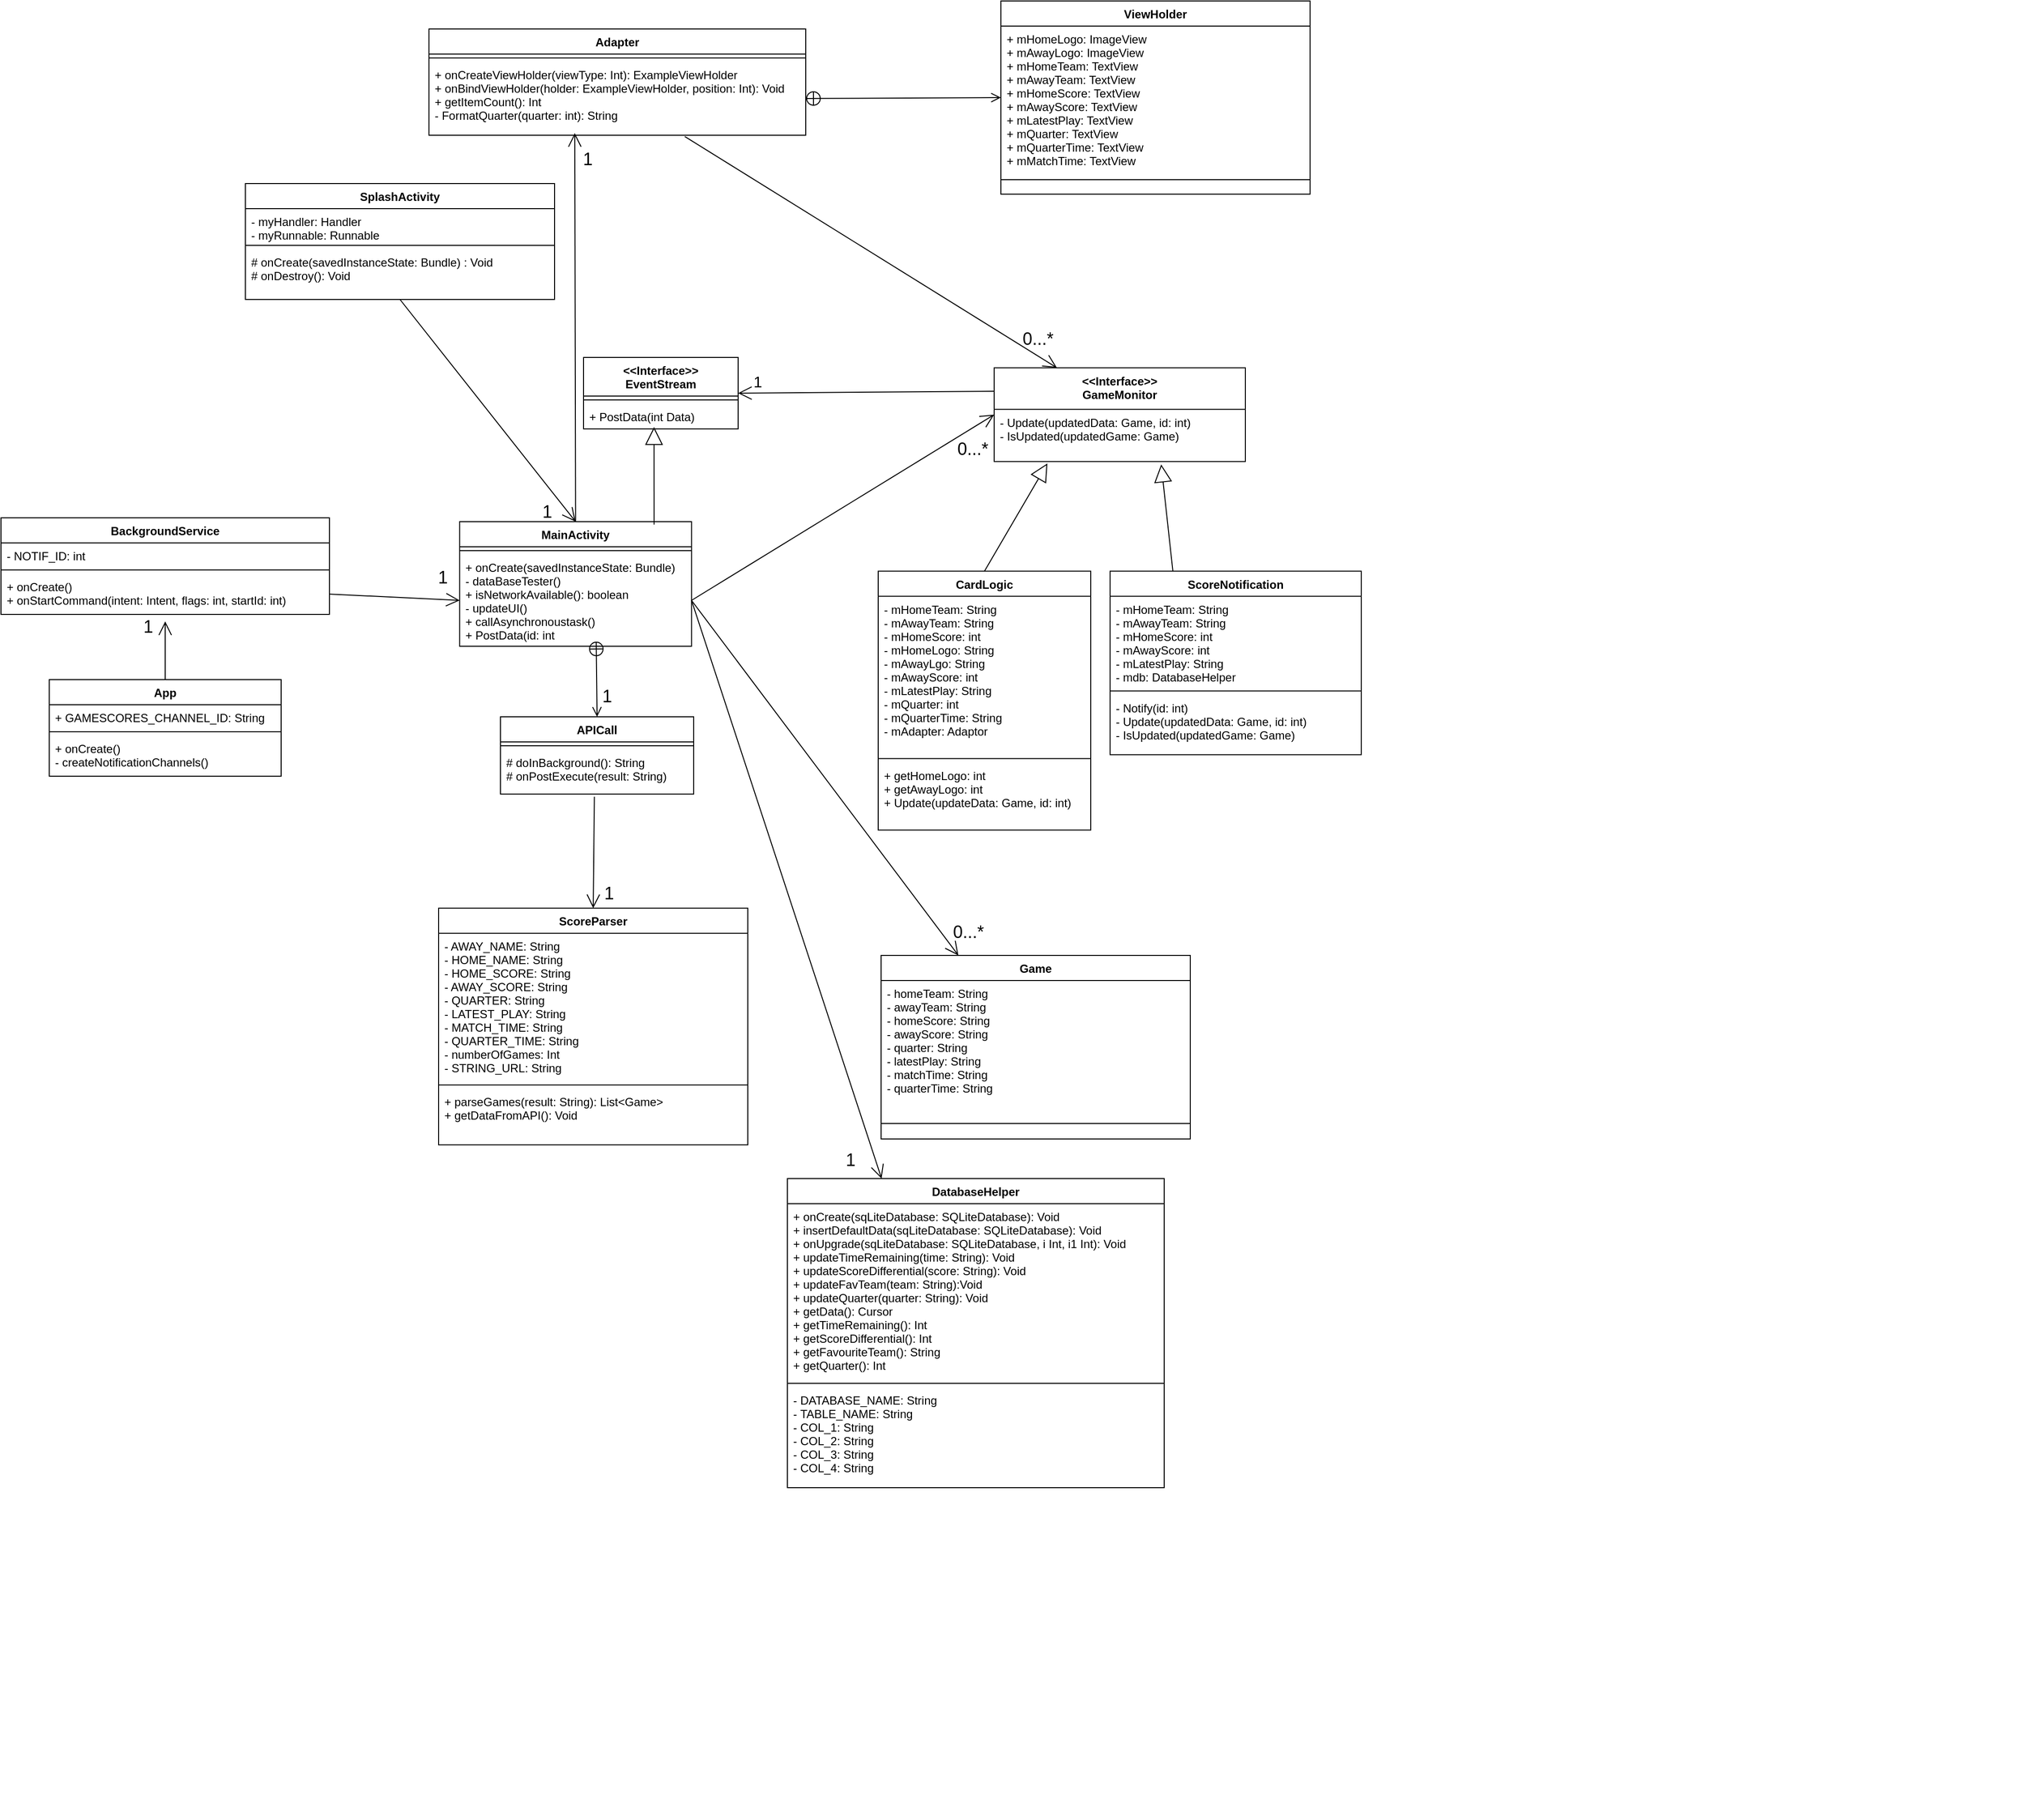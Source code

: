 <mxfile version="12.8.5" type="github">
  <diagram id="UFNA505NZZ54J7_U2GtA" name="Page-1">
    <mxGraphModel dx="2272" dy="1904" grid="0" gridSize="10" guides="1" tooltips="1" connect="1" arrows="1" fold="1" page="1" pageScale="1" pageWidth="850" pageHeight="1100" math="0" shadow="0">
      <root>
        <mxCell id="0" />
        <mxCell id="1" parent="0" />
        <mxCell id="WGG4HVokIeoPWF8pcOGC-1" value="ScoreNotification" style="swimlane;fontStyle=1;align=center;verticalAlign=top;childLayout=stackLayout;horizontal=1;startSize=26;horizontalStack=0;resizeParent=1;resizeParentMax=0;resizeLast=0;collapsible=1;marginBottom=0;" parent="1" vertex="1">
          <mxGeometry x="915" y="-498.75" width="260" height="190" as="geometry">
            <mxRectangle x="425" y="180" width="130" height="26" as="alternateBounds" />
          </mxGeometry>
        </mxCell>
        <object label="- mHomeTeam: String&#xa;- mAwayTeam: String&#xa;- mHomeScore: int&#xa;- mAwayScore: int&#xa;- mLatestPlay: String&#xa;- mdb: DatabaseHelper" mAwayTeam="String" id="WGG4HVokIeoPWF8pcOGC-19">
          <mxCell style="text;strokeColor=none;fillColor=none;align=left;verticalAlign=top;spacingLeft=4;spacingRight=4;overflow=hidden;rotatable=0;points=[[0,0.5],[1,0.5]];portConstraint=eastwest;" parent="WGG4HVokIeoPWF8pcOGC-1" vertex="1">
            <mxGeometry y="26" width="260" height="94" as="geometry" />
          </mxCell>
        </object>
        <mxCell id="WGG4HVokIeoPWF8pcOGC-3" value="" style="line;strokeWidth=1;fillColor=none;align=left;verticalAlign=middle;spacingTop=-1;spacingLeft=3;spacingRight=3;rotatable=0;labelPosition=right;points=[];portConstraint=eastwest;" parent="WGG4HVokIeoPWF8pcOGC-1" vertex="1">
          <mxGeometry y="120" width="260" height="8" as="geometry" />
        </mxCell>
        <mxCell id="WGG4HVokIeoPWF8pcOGC-4" value="- Notify(id: int)&#xa;- Update(updatedData: Game, id: int)&#xa;- IsUpdated(updatedGame: Game)" style="text;strokeColor=none;fillColor=none;align=left;verticalAlign=top;spacingLeft=4;spacingRight=4;overflow=hidden;rotatable=0;points=[[0,0.5],[1,0.5]];portConstraint=eastwest;" parent="WGG4HVokIeoPWF8pcOGC-1" vertex="1">
          <mxGeometry y="128" width="260" height="62" as="geometry" />
        </mxCell>
        <mxCell id="WGG4HVokIeoPWF8pcOGC-9" value="&lt;&lt;Interface&gt;&gt;&#xa;GameMonitor" style="swimlane;fontStyle=1;align=center;verticalAlign=top;childLayout=stackLayout;horizontal=1;startSize=43;horizontalStack=0;resizeParent=1;resizeParentMax=0;resizeLast=0;collapsible=1;marginBottom=0;" parent="1" vertex="1">
          <mxGeometry x="795" y="-709.25" width="260" height="97" as="geometry" />
        </mxCell>
        <mxCell id="WGG4HVokIeoPWF8pcOGC-12" value="- Update(updatedData: Game, id: int)&#xa;- IsUpdated(updatedGame: Game)" style="text;strokeColor=none;fillColor=none;align=left;verticalAlign=top;spacingLeft=4;spacingRight=4;overflow=hidden;rotatable=0;points=[[0,0.5],[1,0.5]];portConstraint=eastwest;" parent="WGG4HVokIeoPWF8pcOGC-9" vertex="1">
          <mxGeometry y="43" width="260" height="54" as="geometry" />
        </mxCell>
        <mxCell id="WGG4HVokIeoPWF8pcOGC-14" value="CardLogic" style="swimlane;fontStyle=1;align=center;verticalAlign=top;childLayout=stackLayout;horizontal=1;startSize=26;horizontalStack=0;resizeParent=1;resizeParentMax=0;resizeLast=0;collapsible=1;marginBottom=0;" parent="1" vertex="1">
          <mxGeometry x="675" y="-498.75" width="220" height="268" as="geometry" />
        </mxCell>
        <object label="- mHomeTeam: String&#xa;- mAwayTeam: String&#xa;- mHomeScore: int&#xa;- mHomeLogo: String&#xa;- mAwayLgo: String&#xa;- mAwayScore: int&#xa;- mLatestPlay: String&#xa;- mQuarter: int&#xa;- mQuarterTime: String&#xa;- mAdapter: Adaptor" mAwayTeam="String" id="WGG4HVokIeoPWF8pcOGC-2">
          <mxCell style="text;strokeColor=none;fillColor=none;align=left;verticalAlign=top;spacingLeft=4;spacingRight=4;overflow=hidden;rotatable=0;points=[[0,0.5],[1,0.5]];portConstraint=eastwest;" parent="WGG4HVokIeoPWF8pcOGC-14" vertex="1">
            <mxGeometry y="26" width="220" height="164" as="geometry" />
          </mxCell>
        </object>
        <mxCell id="WGG4HVokIeoPWF8pcOGC-16" value="" style="line;strokeWidth=1;fillColor=none;align=left;verticalAlign=middle;spacingTop=-1;spacingLeft=3;spacingRight=3;rotatable=0;labelPosition=right;points=[];portConstraint=eastwest;" parent="WGG4HVokIeoPWF8pcOGC-14" vertex="1">
          <mxGeometry y="190" width="220" height="8" as="geometry" />
        </mxCell>
        <mxCell id="WGG4HVokIeoPWF8pcOGC-17" value="+ getHomeLogo: int&#xa;+ getAwayLogo: int&#xa;+ Update(updateData: Game, id: int)" style="text;strokeColor=none;fillColor=none;align=left;verticalAlign=top;spacingLeft=4;spacingRight=4;overflow=hidden;rotatable=0;points=[[0,0.5],[1,0.5]];portConstraint=eastwest;" parent="WGG4HVokIeoPWF8pcOGC-14" vertex="1">
          <mxGeometry y="198" width="220" height="70" as="geometry" />
        </mxCell>
        <mxCell id="WGG4HVokIeoPWF8pcOGC-20" value="App" style="swimlane;fontStyle=1;align=center;verticalAlign=top;childLayout=stackLayout;horizontal=1;startSize=26;horizontalStack=0;resizeParent=1;resizeParentMax=0;resizeLast=0;collapsible=1;marginBottom=0;" parent="1" vertex="1">
          <mxGeometry x="-183" y="-386.5" width="240" height="100" as="geometry" />
        </mxCell>
        <mxCell id="WGG4HVokIeoPWF8pcOGC-21" value="+ GAMESCORES_CHANNEL_ID: String" style="text;strokeColor=none;fillColor=none;align=left;verticalAlign=top;spacingLeft=4;spacingRight=4;overflow=hidden;rotatable=0;points=[[0,0.5],[1,0.5]];portConstraint=eastwest;" parent="WGG4HVokIeoPWF8pcOGC-20" vertex="1">
          <mxGeometry y="26" width="240" height="24" as="geometry" />
        </mxCell>
        <mxCell id="WGG4HVokIeoPWF8pcOGC-22" value="" style="line;strokeWidth=1;fillColor=none;align=left;verticalAlign=middle;spacingTop=-1;spacingLeft=3;spacingRight=3;rotatable=0;labelPosition=right;points=[];portConstraint=eastwest;" parent="WGG4HVokIeoPWF8pcOGC-20" vertex="1">
          <mxGeometry y="50" width="240" height="8" as="geometry" />
        </mxCell>
        <mxCell id="WGG4HVokIeoPWF8pcOGC-23" value="+ onCreate()&#xa;- createNotificationChannels()" style="text;strokeColor=none;fillColor=none;align=left;verticalAlign=top;spacingLeft=4;spacingRight=4;overflow=hidden;rotatable=0;points=[[0,0.5],[1,0.5]];portConstraint=eastwest;" parent="WGG4HVokIeoPWF8pcOGC-20" vertex="1">
          <mxGeometry y="58" width="240" height="42" as="geometry" />
        </mxCell>
        <mxCell id="WGG4HVokIeoPWF8pcOGC-24" value="BackgroundService" style="swimlane;fontStyle=1;align=center;verticalAlign=top;childLayout=stackLayout;horizontal=1;startSize=26;horizontalStack=0;resizeParent=1;resizeParentMax=0;resizeLast=0;collapsible=1;marginBottom=0;" parent="1" vertex="1">
          <mxGeometry x="-233" y="-554" width="340" height="100" as="geometry" />
        </mxCell>
        <mxCell id="WGG4HVokIeoPWF8pcOGC-25" value="- NOTIF_ID: int" style="text;strokeColor=none;fillColor=none;align=left;verticalAlign=top;spacingLeft=4;spacingRight=4;overflow=hidden;rotatable=0;points=[[0,0.5],[1,0.5]];portConstraint=eastwest;" parent="WGG4HVokIeoPWF8pcOGC-24" vertex="1">
          <mxGeometry y="26" width="340" height="24" as="geometry" />
        </mxCell>
        <mxCell id="WGG4HVokIeoPWF8pcOGC-26" value="" style="line;strokeWidth=1;fillColor=none;align=left;verticalAlign=middle;spacingTop=-1;spacingLeft=3;spacingRight=3;rotatable=0;labelPosition=right;points=[];portConstraint=eastwest;" parent="WGG4HVokIeoPWF8pcOGC-24" vertex="1">
          <mxGeometry y="50" width="340" height="8" as="geometry" />
        </mxCell>
        <mxCell id="WGG4HVokIeoPWF8pcOGC-27" value="+ onCreate()&#xa;+ onStartCommand(intent: Intent, flags: int, startId: int)" style="text;strokeColor=none;fillColor=none;align=left;verticalAlign=top;spacingLeft=4;spacingRight=4;overflow=hidden;rotatable=0;points=[[0,0.5],[1,0.5]];portConstraint=eastwest;" parent="WGG4HVokIeoPWF8pcOGC-24" vertex="1">
          <mxGeometry y="58" width="340" height="42" as="geometry" />
        </mxCell>
        <mxCell id="X0afUVVYYzV2fYzfAa5M-1" value="MainActivity" style="swimlane;fontStyle=1;align=center;verticalAlign=top;childLayout=stackLayout;horizontal=1;startSize=26;horizontalStack=0;resizeParent=1;resizeParentMax=0;resizeLast=0;collapsible=1;marginBottom=0;" parent="1" vertex="1">
          <mxGeometry x="241.77" y="-550" width="240" height="129" as="geometry" />
        </mxCell>
        <mxCell id="X0afUVVYYzV2fYzfAa5M-3" value="" style="line;strokeWidth=1;fillColor=none;align=left;verticalAlign=middle;spacingTop=-1;spacingLeft=3;spacingRight=3;rotatable=0;labelPosition=right;points=[];portConstraint=eastwest;" parent="X0afUVVYYzV2fYzfAa5M-1" vertex="1">
          <mxGeometry y="26" width="240" height="8" as="geometry" />
        </mxCell>
        <mxCell id="X0afUVVYYzV2fYzfAa5M-4" value="+ onCreate(savedInstanceState: Bundle)&#xa;- dataBaseTester()&#xa;+ isNetworkAvailable(): boolean&#xa;- updateUI()&#xa;+ callAsynchronoustask()&#xa;+ PostData(id: int&#xa;&#xa;&#xa;&#xa;" style="text;strokeColor=none;fillColor=none;align=left;verticalAlign=top;spacingLeft=4;spacingRight=4;overflow=hidden;rotatable=0;points=[[0,0.5],[1,0.5]];portConstraint=eastwest;" parent="X0afUVVYYzV2fYzfAa5M-1" vertex="1">
          <mxGeometry y="34" width="240" height="95" as="geometry" />
        </mxCell>
        <mxCell id="X0afUVVYYzV2fYzfAa5M-5" value="APICall" style="swimlane;fontStyle=1;align=center;verticalAlign=top;childLayout=stackLayout;horizontal=1;startSize=26;horizontalStack=0;resizeParent=1;resizeParentMax=0;resizeLast=0;collapsible=1;marginBottom=0;" parent="1" vertex="1">
          <mxGeometry x="284" y="-348" width="200" height="80" as="geometry" />
        </mxCell>
        <mxCell id="X0afUVVYYzV2fYzfAa5M-7" value="" style="line;strokeWidth=1;fillColor=none;align=left;verticalAlign=middle;spacingTop=-1;spacingLeft=3;spacingRight=3;rotatable=0;labelPosition=right;points=[];portConstraint=eastwest;" parent="X0afUVVYYzV2fYzfAa5M-5" vertex="1">
          <mxGeometry y="26" width="200" height="8" as="geometry" />
        </mxCell>
        <mxCell id="X0afUVVYYzV2fYzfAa5M-8" value="# doInBackground(): String&#xa;# onPostExecute(result: String)" style="text;strokeColor=none;fillColor=none;align=left;verticalAlign=top;spacingLeft=4;spacingRight=4;overflow=hidden;rotatable=0;points=[[0,0.5],[1,0.5]];portConstraint=eastwest;" parent="X0afUVVYYzV2fYzfAa5M-5" vertex="1">
          <mxGeometry y="34" width="200" height="46" as="geometry" />
        </mxCell>
        <mxCell id="X0afUVVYYzV2fYzfAa5M-14" value="" style="endArrow=block;endSize=16;endFill=0;html=1;entryX=0.212;entryY=1.037;entryDx=0;entryDy=0;entryPerimeter=0;exitX=0.5;exitY=0;exitDx=0;exitDy=0;" parent="1" source="WGG4HVokIeoPWF8pcOGC-14" target="WGG4HVokIeoPWF8pcOGC-12" edge="1">
          <mxGeometry width="160" relative="1" as="geometry">
            <mxPoint x="615" y="-508.75" as="sourcePoint" />
            <mxPoint x="725" y="-578.75" as="targetPoint" />
          </mxGeometry>
        </mxCell>
        <mxCell id="X0afUVVYYzV2fYzfAa5M-15" value="" style="endArrow=block;endSize=16;endFill=0;html=1;exitX=0.25;exitY=0;exitDx=0;exitDy=0;entryX=0.665;entryY=1.056;entryDx=0;entryDy=0;entryPerimeter=0;" parent="1" source="WGG4HVokIeoPWF8pcOGC-1" target="WGG4HVokIeoPWF8pcOGC-12" edge="1">
          <mxGeometry width="160" relative="1" as="geometry">
            <mxPoint x="565" y="-578.75" as="sourcePoint" />
            <mxPoint x="725" y="-578.75" as="targetPoint" />
          </mxGeometry>
        </mxCell>
        <mxCell id="X0afUVVYYzV2fYzfAa5M-17" value="" style="endArrow=open;startArrow=circlePlus;endFill=0;startFill=0;endSize=8;html=1;exitX=0.589;exitY=0.945;exitDx=0;exitDy=0;entryX=0.5;entryY=0;entryDx=0;entryDy=0;exitPerimeter=0;" parent="1" source="X0afUVVYYzV2fYzfAa5M-4" target="X0afUVVYYzV2fYzfAa5M-5" edge="1">
          <mxGeometry width="160" relative="1" as="geometry">
            <mxPoint x="380" y="240" as="sourcePoint" />
            <mxPoint x="540" y="240" as="targetPoint" />
          </mxGeometry>
        </mxCell>
        <mxCell id="X0afUVVYYzV2fYzfAa5M-48" value="&lt;font style=&quot;font-size: 18px&quot;&gt;1&lt;/font&gt;" style="text;html=1;align=center;verticalAlign=middle;resizable=0;points=[];labelBackgroundColor=#ffffff;" parent="X0afUVVYYzV2fYzfAa5M-17" vertex="1" connectable="0">
          <mxGeometry x="0.939" y="12" relative="1" as="geometry">
            <mxPoint x="-171.97" y="-142.15" as="offset" />
          </mxGeometry>
        </mxCell>
        <mxCell id="X0afUVVYYzV2fYzfAa5M-20" value="" style="endArrow=open;endFill=1;endSize=12;html=1;exitX=1;exitY=0.5;exitDx=0;exitDy=0;entryX=0;entryY=0.5;entryDx=0;entryDy=0;" parent="1" source="X0afUVVYYzV2fYzfAa5M-4" target="WGG4HVokIeoPWF8pcOGC-9" edge="1">
          <mxGeometry width="160" relative="1" as="geometry">
            <mxPoint x="380" y="240" as="sourcePoint" />
            <mxPoint x="540" y="240" as="targetPoint" />
          </mxGeometry>
        </mxCell>
        <mxCell id="X0afUVVYYzV2fYzfAa5M-23" value="" style="endArrow=open;endFill=1;endSize=12;html=1;exitX=0.5;exitY=0;exitDx=0;exitDy=0;entryX=0.5;entryY=1.174;entryDx=0;entryDy=0;entryPerimeter=0;" parent="1" source="WGG4HVokIeoPWF8pcOGC-20" target="WGG4HVokIeoPWF8pcOGC-27" edge="1">
          <mxGeometry width="160" relative="1" as="geometry">
            <mxPoint x="117" y="-114" as="sourcePoint" />
            <mxPoint x="-133" y="-424" as="targetPoint" />
          </mxGeometry>
        </mxCell>
        <mxCell id="X0afUVVYYzV2fYzfAa5M-24" value="ScoreParser" style="swimlane;fontStyle=1;align=center;verticalAlign=top;childLayout=stackLayout;horizontal=1;startSize=26;horizontalStack=0;resizeParent=1;resizeLast=0;collapsible=1;marginBottom=0;rounded=0;shadow=0;strokeWidth=1;" parent="1" vertex="1">
          <mxGeometry x="220" y="-149.92" width="320" height="245" as="geometry">
            <mxRectangle x="220" y="160" width="160" height="26" as="alternateBounds" />
          </mxGeometry>
        </mxCell>
        <mxCell id="X0afUVVYYzV2fYzfAa5M-25" value="- AWAY_NAME: String&#xa;- HOME_NAME: String&#xa;- HOME_SCORE: String&#xa;- AWAY_SCORE: String&#xa;- QUARTER: String&#xa;- LATEST_PLAY: String&#xa;- MATCH_TIME: String&#xa;- QUARTER_TIME: String&#xa;- numberOfGames: Int&#xa;- STRING_URL: String&#xa;&#xa;&#xa;&#xa;" style="text;align=left;verticalAlign=top;spacingLeft=4;spacingRight=4;overflow=hidden;rotatable=0;points=[[0,0.5],[1,0.5]];portConstraint=eastwest;rounded=0;shadow=0;html=0;" parent="X0afUVVYYzV2fYzfAa5M-24" vertex="1">
          <mxGeometry y="26" width="320" height="153" as="geometry" />
        </mxCell>
        <mxCell id="X0afUVVYYzV2fYzfAa5M-26" value="" style="line;html=1;strokeWidth=1;align=left;verticalAlign=middle;spacingTop=-1;spacingLeft=3;spacingRight=3;rotatable=0;labelPosition=right;points=[];portConstraint=eastwest;" parent="X0afUVVYYzV2fYzfAa5M-24" vertex="1">
          <mxGeometry y="179" width="320" height="8" as="geometry" />
        </mxCell>
        <mxCell id="X0afUVVYYzV2fYzfAa5M-27" value="+ parseGames(result: String): List&lt;Game&gt;&#xa;+ getDataFromAPI(): Void&#xa;" style="text;align=left;verticalAlign=top;spacingLeft=4;spacingRight=4;overflow=hidden;rotatable=0;points=[[0,0.5],[1,0.5]];portConstraint=eastwest;" parent="X0afUVVYYzV2fYzfAa5M-24" vertex="1">
          <mxGeometry y="187" width="320" height="58" as="geometry" />
        </mxCell>
        <mxCell id="X0afUVVYYzV2fYzfAa5M-28" value="DatabaseHelper&#xa;" style="swimlane;fontStyle=1;align=center;verticalAlign=top;childLayout=stackLayout;horizontal=1;startSize=26;horizontalStack=0;resizeParent=1;resizeLast=0;collapsible=1;marginBottom=0;rounded=0;shadow=0;strokeWidth=1;" parent="1" vertex="1">
          <mxGeometry x="581" y="130" width="390" height="320" as="geometry">
            <mxRectangle x="220" y="160" width="160" height="26" as="alternateBounds" />
          </mxGeometry>
        </mxCell>
        <mxCell id="X0afUVVYYzV2fYzfAa5M-31" value="+ onCreate(sqLiteDatabase: SQLiteDatabase): Void&#xa;+ insertDefaultData(sqLiteDatabase: SQLiteDatabase): Void&#xa;+ onUpgrade(sqLiteDatabase: SQLiteDatabase, i Int, i1 Int): Void&#xa;+ updateTimeRemaining(time: String): Void&#xa;+ updateScoreDifferential(score: String): Void&#xa;+ updateFavTeam(team: String):Void&#xa;+ updateQuarter(quarter: String): Void&#xa;+ getData(): Cursor&#xa;+ getTimeRemaining(): Int&#xa;+ getScoreDifferential(): Int&#xa;+ getFavouriteTeam(): String&#xa;+ getQuarter(): Int&#xa;&#xa;&#xa;" style="text;align=left;verticalAlign=top;spacingLeft=4;spacingRight=4;overflow=hidden;rotatable=0;points=[[0,0.5],[1,0.5]];portConstraint=eastwest;" parent="X0afUVVYYzV2fYzfAa5M-28" vertex="1">
          <mxGeometry y="26" width="390" height="182" as="geometry" />
        </mxCell>
        <mxCell id="X0afUVVYYzV2fYzfAa5M-30" value="" style="line;html=1;strokeWidth=1;align=left;verticalAlign=middle;spacingTop=-1;spacingLeft=3;spacingRight=3;rotatable=0;labelPosition=right;points=[];portConstraint=eastwest;" parent="X0afUVVYYzV2fYzfAa5M-28" vertex="1">
          <mxGeometry y="208" width="390" height="8" as="geometry" />
        </mxCell>
        <mxCell id="X0afUVVYYzV2fYzfAa5M-29" value="- DATABASE_NAME: String&#xa;- TABLE_NAME: String&#xa;- COL_1: String&#xa;- COL_2: String&#xa;- COL_3: String&#xa;- COL_4: String&#xa;&#xa;&#xa;&#xa;" style="text;align=left;verticalAlign=top;spacingLeft=4;spacingRight=4;overflow=hidden;rotatable=0;points=[[0,0.5],[1,0.5]];portConstraint=eastwest;rounded=0;shadow=0;html=0;" parent="X0afUVVYYzV2fYzfAa5M-28" vertex="1">
          <mxGeometry y="216" width="390" height="104" as="geometry" />
        </mxCell>
        <mxCell id="X0afUVVYYzV2fYzfAa5M-32" value="Game" style="swimlane;fontStyle=1;align=center;verticalAlign=top;childLayout=stackLayout;horizontal=1;startSize=26;horizontalStack=0;resizeParent=1;resizeLast=0;collapsible=1;marginBottom=0;rounded=0;shadow=0;strokeWidth=1;" parent="1" vertex="1">
          <mxGeometry x="678" y="-101" width="320" height="190" as="geometry">
            <mxRectangle x="220" y="160" width="160" height="26" as="alternateBounds" />
          </mxGeometry>
        </mxCell>
        <mxCell id="X0afUVVYYzV2fYzfAa5M-33" value="- homeTeam: String&#xa;- awayTeam: String&#xa;- homeScore: String&#xa;- awayScore: String&#xa;- quarter: String&#xa;- latestPlay: String&#xa;- matchTime: String&#xa;- quarterTime: String&#xa;&#xa;&#xa;&#xa;" style="text;align=left;verticalAlign=top;spacingLeft=4;spacingRight=4;overflow=hidden;rotatable=0;points=[[0,0.5],[1,0.5]];portConstraint=eastwest;rounded=0;shadow=0;html=0;" parent="X0afUVVYYzV2fYzfAa5M-32" vertex="1">
          <mxGeometry y="26" width="320" height="144" as="geometry" />
        </mxCell>
        <mxCell id="X0afUVVYYzV2fYzfAa5M-34" value="" style="line;html=1;strokeWidth=1;align=left;verticalAlign=middle;spacingTop=-1;spacingLeft=3;spacingRight=3;rotatable=0;labelPosition=right;points=[];portConstraint=eastwest;" parent="X0afUVVYYzV2fYzfAa5M-32" vertex="1">
          <mxGeometry y="170" width="320" height="8" as="geometry" />
        </mxCell>
        <mxCell id="X0afUVVYYzV2fYzfAa5M-35" value="&lt;span style=&quot;color: rgba(0 , 0 , 0 , 0) ; font-family: monospace ; font-size: 0px&quot;&gt;%3CmxGraphModel%3E%3Croot%3E%3CmxCell%20id%3D%220%22%2F%3E%3CmxCell%20id%3D%221%22%20parent%3D%220%22%2F%3E%3CmxCell%20id%3D%222%22%20value%3D%22ScoreParser%22%20style%3D%22swimlane%3BfontStyle%3D1%3Balign%3Dcenter%3BverticalAlign%3Dtop%3BchildLayout%3DstackLayout%3Bhorizontal%3D1%3BstartSize%3D26%3BhorizontalStack%3D0%3BresizeParent%3D1%3BresizeLast%3D0%3Bcollapsible%3D1%3BmarginBottom%3D0%3Brounded%3D0%3Bshadow%3D0%3BstrokeWidth%3D1%3B%22%20vertex%3D%221%22%20parent%3D%221%22%3E%3CmxGeometry%20x%3D%2240%22%20y%3D%2280%22%20width%3D%22320%22%20height%3D%22310%22%20as%3D%22geometry%22%3E%3CmxRectangle%20x%3D%22220%22%20y%3D%22160%22%20width%3D%22160%22%20height%3D%2226%22%20as%3D%22alternateBounds%22%2F%3E%3C%2FmxGeometry%3E%3C%2FmxCell%3E%3CmxCell%20id%3D%223%22%20value%3D%22-%20AWAY_NAME%3A%20String%26%2310%3B-%20HOME_NAME%3A%20String%26%2310%3B-%20HOME_SCORE%3A%20String%26%2310%3B-%20AWAY_SCORE%3A%20String%26%2310%3B-%C2%A0QUARTER%3A%20String%26%2310%3B-%C2%A0LATEST_PLAY%3A%20String%26%2310%3B-%C2%A0MATCH_TIME%3A%20String%26%2310%3B-%C2%A0QUARTER_TIME%3A%20String%26%2310%3B-%C2%A0numberOfGames%3A%20Int%26%2310%3B-%C2%A0STRING_URL%3A%20String%26%2310%3B%26%2310%3B%26%2310%3B%26%2310%3B%22%20style%3D%22text%3Balign%3Dleft%3BverticalAlign%3Dtop%3BspacingLeft%3D4%3BspacingRight%3D4%3Boverflow%3Dhidden%3Brotatable%3D0%3Bpoints%3D%5B%5B0%2C0.5%5D%2C%5B1%2C0.5%5D%5D%3BportConstraint%3Deastwest%3Brounded%3D0%3Bshadow%3D0%3Bhtml%3D0%3B%22%20vertex%3D%221%22%20parent%3D%222%22%3E%3CmxGeometry%20y%3D%2226%22%20width%3D%22320%22%20height%3D%22188%22%20as%3D%22geometry%22%2F%3E%3C%2FmxCell%3E%3CmxCell%20id%3D%224%22%20value%3D%22%22%20style%3D%22line%3Bhtml%3D1%3BstrokeWidth%3D1%3Balign%3Dleft%3BverticalAlign%3Dmiddle%3BspacingTop%3D-1%3BspacingLeft%3D3%3BspacingRight%3D3%3Brotatable%3D0%3BlabelPosition%3Dright%3Bpoints%3D%5B%5D%3BportConstraint%3Deastwest%3B%22%20vertex%3D%221%22%20parent%3D%222%22%3E%3CmxGeometry%20y%3D%22214%22%20width%3D%22320%22%20height%3D%228%22%20as%3D%22geometry%22%2F%3E%3C%2FmxCell%3E%3CmxCell%20id%3D%225%22%20value%3D%22%2B%20parseGames(result%3A%20String)%3A%20List%26lt%3BGame%26gt%3B%26%2310%3B%2B%20getDataFromAPI()%3A%20Void%26%2310%3B%22%20style%3D%22text%3Balign%3Dleft%3BverticalAlign%3Dtop%3BspacingLeft%3D4%3BspacingRight%3D4%3Boverflow%3Dhidden%3Brotatable%3D0%3Bpoints%3D%5B%5B0%2C0.5%5D%2C%5B1%2C0.5%5D%5D%3BportConstraint%3Deastwest%3B%22%20vertex%3D%221%22%20parent%3D%222%22%3E%3CmxGeometry%20y%3D%22222%22%20width%3D%22320%22%20height%3D%2258%22%20as%3D%22geometry%22%2F%3E%3C%2FmxCell%3E%3C%2Froot%3E%3C%2FmxGraphModel%3E&lt;/span&gt;" style="text;html=1;align=center;verticalAlign=middle;resizable=0;points=[];autosize=1;" parent="1" vertex="1">
          <mxGeometry x="1841" y="773" width="20" height="20" as="geometry" />
        </mxCell>
        <mxCell id="X0afUVVYYzV2fYzfAa5M-36" value="&lt;span style=&quot;color: rgba(0 , 0 , 0 , 0) ; font-family: monospace ; font-size: 0px&quot;&gt;%3CmxGraphModel%3E%3Croot%3E%3CmxCell%20id%3D%220%22%2F%3E%3CmxCell%20id%3D%221%22%20parent%3D%220%22%2F%3E%3CmxCell%20id%3D%222%22%20value%3D%22ScoreParser%22%20style%3D%22swimlane%3BfontStyle%3D1%3Balign%3Dcenter%3BverticalAlign%3Dtop%3BchildLayout%3DstackLayout%3Bhorizontal%3D1%3BstartSize%3D26%3BhorizontalStack%3D0%3BresizeParent%3D1%3BresizeLast%3D0%3Bcollapsible%3D1%3BmarginBottom%3D0%3Brounded%3D0%3Bshadow%3D0%3BstrokeWidth%3D1%3B%22%20vertex%3D%221%22%20parent%3D%221%22%3E%3CmxGeometry%20x%3D%2240%22%20y%3D%2280%22%20width%3D%22320%22%20height%3D%22310%22%20as%3D%22geometry%22%3E%3CmxRectangle%20x%3D%22220%22%20y%3D%22160%22%20width%3D%22160%22%20height%3D%2226%22%20as%3D%22alternateBounds%22%2F%3E%3C%2FmxGeometry%3E%3C%2FmxCell%3E%3CmxCell%20id%3D%223%22%20value%3D%22-%20AWAY_NAME%3A%20String%26%2310%3B-%20HOME_NAME%3A%20String%26%2310%3B-%20HOME_SCORE%3A%20String%26%2310%3B-%20AWAY_SCORE%3A%20String%26%2310%3B-%C2%A0QUARTER%3A%20String%26%2310%3B-%C2%A0LATEST_PLAY%3A%20String%26%2310%3B-%C2%A0MATCH_TIME%3A%20String%26%2310%3B-%C2%A0QUARTER_TIME%3A%20String%26%2310%3B-%C2%A0numberOfGames%3A%20Int%26%2310%3B-%C2%A0STRING_URL%3A%20String%26%2310%3B%26%2310%3B%26%2310%3B%26%2310%3B%22%20style%3D%22text%3Balign%3Dleft%3BverticalAlign%3Dtop%3BspacingLeft%3D4%3BspacingRight%3D4%3Boverflow%3Dhidden%3Brotatable%3D0%3Bpoints%3D%5B%5B0%2C0.5%5D%2C%5B1%2C0.5%5D%5D%3BportConstraint%3Deastwest%3Brounded%3D0%3Bshadow%3D0%3Bhtml%3D0%3B%22%20vertex%3D%221%22%20parent%3D%222%22%3E%3CmxGeometry%20y%3D%2226%22%20width%3D%22320%22%20height%3D%22188%22%20as%3D%22geometry%22%2F%3E%3C%2FmxCell%3E%3CmxCell%20id%3D%224%22%20value%3D%22%22%20style%3D%22line%3Bhtml%3D1%3BstrokeWidth%3D1%3Balign%3Dleft%3BverticalAlign%3Dmiddle%3BspacingTop%3D-1%3BspacingLeft%3D3%3BspacingRight%3D3%3Brotatable%3D0%3BlabelPosition%3Dright%3Bpoints%3D%5B%5D%3BportConstraint%3Deastwest%3B%22%20vertex%3D%221%22%20parent%3D%222%22%3E%3CmxGeometry%20y%3D%22214%22%20width%3D%22320%22%20height%3D%228%22%20as%3D%22geometry%22%2F%3E%3C%2FmxCell%3E%3CmxCell%20id%3D%225%22%20value%3D%22%2B%20parseGames(result%3A%20String)%3A%20List%26lt%3BGame%26gt%3B%26%2310%3B%2B%20getDataFromAPI()%3A%20Void%26%2310%3B%22%20style%3D%22text%3Balign%3Dleft%3BverticalAlign%3Dtop%3BspacingLeft%3D4%3BspacingRight%3D4%3Boverflow%3Dhidden%3Brotatable%3D0%3Bpoints%3D%5B%5B0%2C0.5%5D%2C%5B1%2C0.5%5D%5D%3BportConstraint%3Deastwest%3B%22%20vertex%3D%221%22%20parent%3D%222%22%3E%3CmxGeometry%20y%3D%22222%22%20width%3D%22320%22%20height%3D%2258%22%20as%3D%22geometry%22%2F%3E%3C%2FmxCell%3E%3C%2Froot%3E%3C%2FmxGraphModel%3E&lt;/span&gt;&lt;span style=&quot;color: rgba(0 , 0 , 0 , 0) ; font-family: monospace ; font-size: 0px&quot;&gt;%3CmxGraphModel%3E%3Croot%3E%3CmxCell%20id%3D%220%22%2F%3E%3CmxCell%20id%3D%221%22%20parent%3D%220%22%2F%3E%3CmxCell%20id%3D%222%22%20value%3D%22ScoreParser%22%20style%3D%22swimlane%3BfontStyle%3D1%3Balign%3Dcenter%3BverticalAlign%3Dtop%3BchildLayout%3DstackLayout%3Bhorizontal%3D1%3BstartSize%3D26%3BhorizontalStack%3D0%3BresizeParent%3D1%3BresizeLast%3D0%3Bcollapsible%3D1%3BmarginBottom%3D0%3Brounded%3D0%3Bshadow%3D0%3BstrokeWidth%3D1%3B%22%20vertex%3D%221%22%20parent%3D%221%22%3E%3CmxGeometry%20x%3D%2240%22%20y%3D%2280%22%20width%3D%22320%22%20height%3D%22310%22%20as%3D%22geometry%22%3E%3CmxRectangle%20x%3D%22220%22%20y%3D%22160%22%20width%3D%22160%22%20height%3D%2226%22%20as%3D%22alternateBounds%22%2F%3E%3C%2FmxGeometry%3E%3C%2FmxCell%3E%3CmxCell%20id%3D%223%22%20value%3D%22-%20AWAY_NAME%3A%20String%26%2310%3B-%20HOME_NAME%3A%20String%26%2310%3B-%20HOME_SCORE%3A%20String%26%2310%3B-%20AWAY_SCORE%3A%20String%26%2310%3B-%C2%A0QUARTER%3A%20String%26%2310%3B-%C2%A0LATEST_PLAY%3A%20String%26%2310%3B-%C2%A0MATCH_TIME%3A%20String%26%2310%3B-%C2%A0QUARTER_TIME%3A%20String%26%2310%3B-%C2%A0numberOfGames%3A%20Int%26%2310%3B-%C2%A0STRING_URL%3A%20String%26%2310%3B%26%2310%3B%26%2310%3B%26%2310%3B%22%20style%3D%22text%3Balign%3Dleft%3BverticalAlign%3Dtop%3BspacingLeft%3D4%3BspacingRight%3D4%3Boverflow%3Dhidden%3Brotatable%3D0%3Bpoints%3D%5B%5B0%2C0.5%5D%2C%5B1%2C0.5%5D%5D%3BportConstraint%3Deastwest%3Brounded%3D0%3Bshadow%3D0%3Bhtml%3D0%3B%22%20vertex%3D%221%22%20parent%3D%222%22%3E%3CmxGeometry%20y%3D%2226%22%20width%3D%22320%22%20height%3D%22188%22%20as%3D%22geometry%22%2F%3E%3C%2FmxCell%3E%3CmxCell%20id%3D%224%22%20value%3D%22%22%20style%3D%22line%3Bhtml%3D1%3BstrokeWidth%3D1%3Balign%3Dleft%3BverticalAlign%3Dmiddle%3BspacingTop%3D-1%3BspacingLeft%3D3%3BspacingRight%3D3%3Brotatable%3D0%3BlabelPosition%3Dright%3Bpoints%3D%5B%5D%3BportConstraint%3Deastwest%3B%22%20vertex%3D%221%22%20parent%3D%222%22%3E%3CmxGeometry%20y%3D%22214%22%20width%3D%22320%22%20height%3D%228%22%20as%3D%22geometry%22%2F%3E%3C%2FmxCell%3E%3CmxCell%20id%3D%225%22%20value%3D%22%2B%20parseGames(result%3A%20String)%3A%20List%26lt%3BGame%26gt%3B%26%2310%3B%2B%20getDataFromAPI()%3A%20Void%26%2310%3B%22%20style%3D%22text%3Balign%3Dleft%3BverticalAlign%3Dtop%3BspacingLeft%3D4%3BspacingRight%3D4%3Boverflow%3Dhidden%3Brotatable%3D0%3Bpoints%3D%5B%5B0%2C0.5%5D%2C%5B1%2C0.5%5D%5D%3BportConstraint%3Deastwest%3B%22%20vertex%3D%221%22%20parent%3D%222%22%3E%3CmxGeometry%20y%3D%22222%22%20width%3D%22320%22%20height%3D%2258%22%20as%3D%22geometry%22%2F%3E%3C%2FmxCell%3E%3C%2Froot%3E%3C%2FmxGraphModel%3E&lt;/span&gt;" style="text;html=1;align=center;verticalAlign=middle;resizable=0;points=[];autosize=1;" parent="1" vertex="1">
          <mxGeometry x="1789" y="764" width="20" height="20" as="geometry" />
        </mxCell>
        <mxCell id="X0afUVVYYzV2fYzfAa5M-37" value="SplashActivity" style="swimlane;fontStyle=1;align=center;verticalAlign=top;childLayout=stackLayout;horizontal=1;startSize=26;horizontalStack=0;resizeParent=1;resizeLast=0;collapsible=1;marginBottom=0;rounded=0;shadow=0;strokeWidth=1;" parent="1" vertex="1">
          <mxGeometry x="20" y="-900" width="320" height="120" as="geometry">
            <mxRectangle x="220" y="160" width="160" height="26" as="alternateBounds" />
          </mxGeometry>
        </mxCell>
        <mxCell id="X0afUVVYYzV2fYzfAa5M-38" value="- myHandler: Handler&#xa;- myRunnable: Runnable" style="text;align=left;verticalAlign=top;spacingLeft=4;spacingRight=4;overflow=hidden;rotatable=0;points=[[0,0.5],[1,0.5]];portConstraint=eastwest;rounded=0;shadow=0;html=0;" parent="X0afUVVYYzV2fYzfAa5M-37" vertex="1">
          <mxGeometry y="26" width="320" height="34" as="geometry" />
        </mxCell>
        <mxCell id="X0afUVVYYzV2fYzfAa5M-39" value="" style="line;html=1;strokeWidth=1;align=left;verticalAlign=middle;spacingTop=-1;spacingLeft=3;spacingRight=3;rotatable=0;labelPosition=right;points=[];portConstraint=eastwest;" parent="X0afUVVYYzV2fYzfAa5M-37" vertex="1">
          <mxGeometry y="60" width="320" height="8" as="geometry" />
        </mxCell>
        <mxCell id="X0afUVVYYzV2fYzfAa5M-40" value="# onCreate(savedInstanceState: Bundle) : Void&#xa;# onDestroy(): Void" style="text;align=left;verticalAlign=top;spacingLeft=4;spacingRight=4;overflow=hidden;rotatable=0;points=[[0,0.5],[1,0.5]];portConstraint=eastwest;" parent="X0afUVVYYzV2fYzfAa5M-37" vertex="1">
          <mxGeometry y="68" width="320" height="42" as="geometry" />
        </mxCell>
        <mxCell id="X0afUVVYYzV2fYzfAa5M-41" value="Adapter&#xa;" style="swimlane;fontStyle=1;align=center;verticalAlign=top;childLayout=stackLayout;horizontal=1;startSize=26;horizontalStack=0;resizeParent=1;resizeLast=0;collapsible=1;marginBottom=0;rounded=0;shadow=0;strokeWidth=1;" parent="1" vertex="1">
          <mxGeometry x="210" y="-1060" width="390" height="110" as="geometry">
            <mxRectangle x="220" y="160" width="160" height="26" as="alternateBounds" />
          </mxGeometry>
        </mxCell>
        <mxCell id="X0afUVVYYzV2fYzfAa5M-42" value="" style="line;html=1;strokeWidth=1;align=left;verticalAlign=middle;spacingTop=-1;spacingLeft=3;spacingRight=3;rotatable=0;labelPosition=right;points=[];portConstraint=eastwest;" parent="X0afUVVYYzV2fYzfAa5M-41" vertex="1">
          <mxGeometry y="26" width="390" height="8" as="geometry" />
        </mxCell>
        <mxCell id="X0afUVVYYzV2fYzfAa5M-43" value="+ onCreateViewHolder(viewType: Int): ExampleViewHolder&#xa;+ onBindViewHolder(holder: ExampleViewHolder, position: Int): Void&#xa;+ getItemCount(): Int&#xa;- FormatQuarter(quarter: int): String" style="text;align=left;verticalAlign=top;spacingLeft=4;spacingRight=4;overflow=hidden;rotatable=0;points=[[0,0.5],[1,0.5]];portConstraint=eastwest;" parent="X0afUVVYYzV2fYzfAa5M-41" vertex="1">
          <mxGeometry y="34" width="390" height="76" as="geometry" />
        </mxCell>
        <mxCell id="X0afUVVYYzV2fYzfAa5M-44" value="ViewHolder" style="swimlane;fontStyle=1;align=center;verticalAlign=top;childLayout=stackLayout;horizontal=1;startSize=26;horizontalStack=0;resizeParent=1;resizeLast=0;collapsible=1;marginBottom=0;rounded=0;shadow=0;strokeWidth=1;" parent="1" vertex="1">
          <mxGeometry x="802" y="-1089" width="320" height="200" as="geometry">
            <mxRectangle x="220" y="160" width="160" height="26" as="alternateBounds" />
          </mxGeometry>
        </mxCell>
        <mxCell id="X0afUVVYYzV2fYzfAa5M-45" value="+ mHomeLogo: ImageView&#xa;+ mAwayLogo: ImageView&#xa;+ mHomeTeam: TextView&#xa;+ mAwayTeam: TextView&#xa;+ mHomeScore: TextView&#xa;+ mAwayScore: TextView&#xa;+ mLatestPlay: TextView&#xa;+ mQuarter: TextView&#xa;+ mQuarterTime: TextView&#xa;+ mMatchTime: TextView&#xa;&#xa;&#xa;&#xa;&#xa;&#xa;&#xa;&#xa;&#xa;&#xa;" style="text;align=left;verticalAlign=top;spacingLeft=4;spacingRight=4;overflow=hidden;rotatable=0;points=[[0,0.5],[1,0.5]];portConstraint=eastwest;rounded=0;shadow=0;html=0;" parent="X0afUVVYYzV2fYzfAa5M-44" vertex="1">
          <mxGeometry y="26" width="320" height="154" as="geometry" />
        </mxCell>
        <mxCell id="X0afUVVYYzV2fYzfAa5M-46" value="" style="line;html=1;strokeWidth=1;align=left;verticalAlign=middle;spacingTop=-1;spacingLeft=3;spacingRight=3;rotatable=0;labelPosition=right;points=[];portConstraint=eastwest;" parent="X0afUVVYYzV2fYzfAa5M-44" vertex="1">
          <mxGeometry y="180" width="320" height="10" as="geometry" />
        </mxCell>
        <mxCell id="X0afUVVYYzV2fYzfAa5M-50" value="&lt;font style=&quot;font-size: 18px&quot;&gt;1&lt;/font&gt;" style="text;html=1;align=center;verticalAlign=middle;resizable=0;points=[];labelBackgroundColor=#ffffff;" parent="1" vertex="1" connectable="0">
          <mxGeometry x="170.0" y="-247.999" as="geometry">
            <mxPoint x="-251" y="-193" as="offset" />
          </mxGeometry>
        </mxCell>
        <mxCell id="X0afUVVYYzV2fYzfAa5M-51" value="&lt;font style=&quot;font-size: 18px&quot;&gt;1&lt;/font&gt;" style="text;html=1;align=center;verticalAlign=middle;resizable=0;points=[];labelBackgroundColor=#ffffff;" parent="1" vertex="1" connectable="0">
          <mxGeometry x="394.0" y="-367.999" as="geometry">
            <mxPoint y="-1" as="offset" />
          </mxGeometry>
        </mxCell>
        <mxCell id="X0afUVVYYzV2fYzfAa5M-52" value="" style="endArrow=open;endFill=1;endSize=12;html=1;exitX=1;exitY=0.5;exitDx=0;exitDy=0;entryX=0.25;entryY=0;entryDx=0;entryDy=0;" parent="1" source="X0afUVVYYzV2fYzfAa5M-4" target="X0afUVVYYzV2fYzfAa5M-32" edge="1">
          <mxGeometry width="160" relative="1" as="geometry">
            <mxPoint x="950" y="-210" as="sourcePoint" />
            <mxPoint x="1110" y="-210" as="targetPoint" />
          </mxGeometry>
        </mxCell>
        <mxCell id="X0afUVVYYzV2fYzfAa5M-53" value="&lt;font style=&quot;font-size: 18px&quot;&gt;0...*&lt;/font&gt;" style="resizable=0;html=1;align=left;verticalAlign=bottom;labelBackgroundColor=#ffffff;fontSize=10;" parent="1" connectable="0" vertex="1">
          <mxGeometry x="425" y="-519.25" as="geometry">
            <mxPoint x="330" y="-92" as="offset" />
          </mxGeometry>
        </mxCell>
        <mxCell id="X0afUVVYYzV2fYzfAa5M-64" value="" style="endArrow=open;endFill=1;endSize=12;html=1;exitX=0.486;exitY=1.059;exitDx=0;exitDy=0;exitPerimeter=0;entryX=0.5;entryY=0;entryDx=0;entryDy=0;" parent="1" source="X0afUVVYYzV2fYzfAa5M-8" target="X0afUVVYYzV2fYzfAa5M-24" edge="1">
          <mxGeometry width="160" relative="1" as="geometry">
            <mxPoint x="934" y="-52.92" as="sourcePoint" />
            <mxPoint x="1094" y="-52.92" as="targetPoint" />
          </mxGeometry>
        </mxCell>
        <mxCell id="X0afUVVYYzV2fYzfAa5M-65" value="&lt;font style=&quot;font-size: 18px&quot;&gt;1&lt;/font&gt;" style="text;html=1;align=center;verticalAlign=middle;resizable=0;points=[];autosize=1;" parent="1" vertex="1">
          <mxGeometry x="381" y="-175" width="30" height="20" as="geometry" />
        </mxCell>
        <mxCell id="X0afUVVYYzV2fYzfAa5M-66" value="" style="endArrow=open;endFill=1;endSize=12;html=1;exitX=0.5;exitY=0;exitDx=0;exitDy=0;entryX=0.387;entryY=0.971;entryDx=0;entryDy=0;entryPerimeter=0;" parent="1" source="X0afUVVYYzV2fYzfAa5M-1" target="X0afUVVYYzV2fYzfAa5M-43" edge="1">
          <mxGeometry width="160" relative="1" as="geometry">
            <mxPoint x="950" y="-520" as="sourcePoint" />
            <mxPoint x="1110" y="-520" as="targetPoint" />
          </mxGeometry>
        </mxCell>
        <mxCell id="X0afUVVYYzV2fYzfAa5M-68" value="" style="endArrow=open;startArrow=circlePlus;endFill=0;startFill=0;endSize=8;html=1;exitX=1;exitY=0.5;exitDx=0;exitDy=0;entryX=0;entryY=0.5;entryDx=0;entryDy=0;" parent="1" source="X0afUVVYYzV2fYzfAa5M-43" target="X0afUVVYYzV2fYzfAa5M-44" edge="1">
          <mxGeometry width="160" relative="1" as="geometry">
            <mxPoint x="950" y="-900" as="sourcePoint" />
            <mxPoint x="1110" y="-900" as="targetPoint" />
          </mxGeometry>
        </mxCell>
        <mxCell id="X0afUVVYYzV2fYzfAa5M-69" value="" style="endArrow=open;endFill=1;endSize=12;html=1;exitX=1;exitY=0.5;exitDx=0;exitDy=0;entryX=0;entryY=0.5;entryDx=0;entryDy=0;" parent="1" source="WGG4HVokIeoPWF8pcOGC-27" target="X0afUVVYYzV2fYzfAa5M-4" edge="1">
          <mxGeometry width="160" relative="1" as="geometry">
            <mxPoint x="330" y="-130" as="sourcePoint" />
            <mxPoint x="420" y="-380" as="targetPoint" />
          </mxGeometry>
        </mxCell>
        <mxCell id="X0afUVVYYzV2fYzfAa5M-70" value="" style="endArrow=open;endFill=1;endSize=12;html=1;exitX=0.5;exitY=1;exitDx=0;exitDy=0;entryX=0.5;entryY=0;entryDx=0;entryDy=0;" parent="1" source="X0afUVVYYzV2fYzfAa5M-37" target="X0afUVVYYzV2fYzfAa5M-1" edge="1">
          <mxGeometry width="160" relative="1" as="geometry">
            <mxPoint x="330" y="-750" as="sourcePoint" />
            <mxPoint x="490" y="-750" as="targetPoint" />
          </mxGeometry>
        </mxCell>
        <mxCell id="X0afUVVYYzV2fYzfAa5M-71" value="&lt;span style=&quot;font-size: 18px&quot;&gt;1&lt;/span&gt;" style="text;html=1;align=center;verticalAlign=middle;resizable=0;points=[];autosize=1;" parent="1" vertex="1">
          <mxGeometry x="317" y="-570" width="30" height="20" as="geometry" />
        </mxCell>
        <mxCell id="X0afUVVYYzV2fYzfAa5M-63" value="&lt;font style=&quot;font-size: 18px&quot;&gt;1&lt;/font&gt;" style="text;html=1;align=center;verticalAlign=middle;resizable=0;points=[];autosize=1;" parent="1" vertex="1">
          <mxGeometry x="631" y="101" width="30" height="20" as="geometry" />
        </mxCell>
        <mxCell id="X0afUVVYYzV2fYzfAa5M-72" value="" style="endArrow=open;endFill=1;endSize=12;html=1;exitX=1;exitY=0.5;exitDx=0;exitDy=0;entryX=0.25;entryY=0;entryDx=0;entryDy=0;" parent="1" source="X0afUVVYYzV2fYzfAa5M-4" target="X0afUVVYYzV2fYzfAa5M-28" edge="1">
          <mxGeometry width="160" relative="1" as="geometry">
            <mxPoint x="545" y="-463" as="sourcePoint" />
            <mxPoint x="830" y="408" as="targetPoint" />
          </mxGeometry>
        </mxCell>
        <mxCell id="X0afUVVYYzV2fYzfAa5M-73" value="" style="endArrow=open;endFill=1;endSize=12;html=1;exitX=0.679;exitY=1.017;exitDx=0;exitDy=0;exitPerimeter=0;entryX=0.25;entryY=0;entryDx=0;entryDy=0;" parent="1" source="X0afUVVYYzV2fYzfAa5M-43" target="WGG4HVokIeoPWF8pcOGC-9" edge="1">
          <mxGeometry width="160" relative="1" as="geometry">
            <mxPoint x="440" y="-800" as="sourcePoint" />
            <mxPoint x="753" y="-727.5" as="targetPoint" />
          </mxGeometry>
        </mxCell>
        <mxCell id="c102XU05ZWHXenLDTE_K-1" value="&lt;&lt;Interface&gt;&gt;&#xa;EventStream" style="swimlane;fontStyle=1;align=center;verticalAlign=top;childLayout=stackLayout;horizontal=1;startSize=40;horizontalStack=0;resizeParent=1;resizeParentMax=0;resizeLast=0;collapsible=1;marginBottom=0;" parent="1" vertex="1">
          <mxGeometry x="370" y="-720" width="160" height="74" as="geometry" />
        </mxCell>
        <mxCell id="c102XU05ZWHXenLDTE_K-3" value="" style="line;strokeWidth=1;fillColor=none;align=left;verticalAlign=middle;spacingTop=-1;spacingLeft=3;spacingRight=3;rotatable=0;labelPosition=right;points=[];portConstraint=eastwest;" parent="c102XU05ZWHXenLDTE_K-1" vertex="1">
          <mxGeometry y="40" width="160" height="8" as="geometry" />
        </mxCell>
        <mxCell id="c102XU05ZWHXenLDTE_K-4" value="+ PostData(int Data)" style="text;strokeColor=none;fillColor=none;align=left;verticalAlign=top;spacingLeft=4;spacingRight=4;overflow=hidden;rotatable=0;points=[[0,0.5],[1,0.5]];portConstraint=eastwest;" parent="c102XU05ZWHXenLDTE_K-1" vertex="1">
          <mxGeometry y="48" width="160" height="26" as="geometry" />
        </mxCell>
        <mxCell id="c102XU05ZWHXenLDTE_K-5" value="" style="endArrow=block;endSize=16;endFill=0;html=1;entryX=0.456;entryY=0.923;entryDx=0;entryDy=0;entryPerimeter=0;" parent="1" target="c102XU05ZWHXenLDTE_K-4" edge="1">
          <mxGeometry width="160" relative="1" as="geometry">
            <mxPoint x="443" y="-547" as="sourcePoint" />
            <mxPoint x="800" y="-490" as="targetPoint" />
          </mxGeometry>
        </mxCell>
        <mxCell id="c102XU05ZWHXenLDTE_K-6" value="&lt;span style=&quot;font-size: 18px&quot;&gt;0...*&lt;/span&gt;" style="text;html=1;align=center;verticalAlign=middle;resizable=0;points=[];autosize=1;" parent="1" vertex="1">
          <mxGeometry x="815" y="-749.25" width="50" height="20" as="geometry" />
        </mxCell>
        <mxCell id="c102XU05ZWHXenLDTE_K-10" value="" style="endArrow=open;endFill=1;endSize=12;html=1;entryX=1;entryY=0.5;entryDx=0;entryDy=0;exitX=0;exitY=0.25;exitDx=0;exitDy=0;" parent="1" source="WGG4HVokIeoPWF8pcOGC-9" target="c102XU05ZWHXenLDTE_K-1" edge="1">
          <mxGeometry width="160" relative="1" as="geometry">
            <mxPoint x="640" y="-490" as="sourcePoint" />
            <mxPoint x="800" y="-490" as="targetPoint" />
          </mxGeometry>
        </mxCell>
        <mxCell id="c102XU05ZWHXenLDTE_K-12" value="&lt;font size=&quot;3&quot;&gt;1&lt;/font&gt;" style="text;html=1;align=center;verticalAlign=middle;resizable=0;points=[];autosize=1;" parent="1" vertex="1">
          <mxGeometry x="540" y="-705" width="20" height="20" as="geometry" />
        </mxCell>
        <mxCell id="fhzc26BnrjW24IkdMx0R-6" value="&lt;font style=&quot;font-size: 18px&quot;&gt;0...*&lt;/font&gt;" style="text;html=1;align=center;verticalAlign=middle;resizable=0;points=[];autosize=1;" parent="1" vertex="1">
          <mxGeometry x="747" y="-135" width="42" height="20" as="geometry" />
        </mxCell>
        <mxCell id="fhzc26BnrjW24IkdMx0R-7" value="&lt;font style=&quot;font-size: 18px&quot;&gt;1&lt;/font&gt;" style="text;html=1;align=center;verticalAlign=middle;resizable=0;points=[];autosize=1;" parent="1" vertex="1">
          <mxGeometry x="364" y="-935" width="20" height="20" as="geometry" />
        </mxCell>
      </root>
    </mxGraphModel>
  </diagram>
</mxfile>
